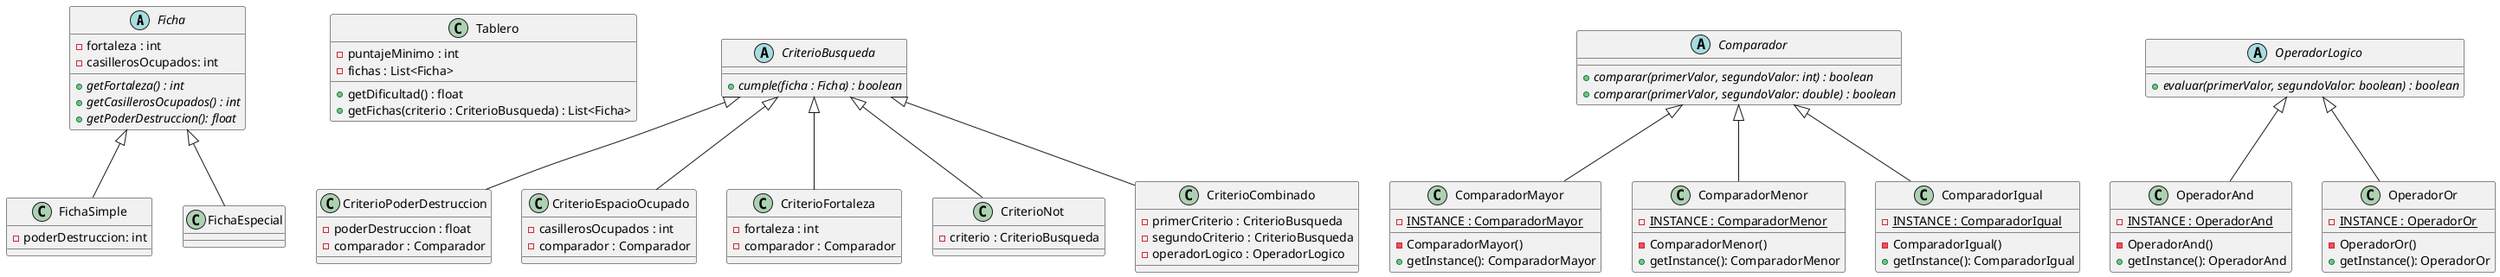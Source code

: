 ﻿@startuml classDiagramV1

abstract class Ficha {

    - fortaleza : int
    - casillerosOcupados: int

    + {abstract} getFortaleza() : int
    + {abstract} getCasillerosOcupados() : int
    + {abstract} getPoderDestruccion(): float
}

Ficha <|-- FichaSimple
class FichaSimple {
    - poderDestruccion: int
}

Ficha <|-- FichaEspecial
class FichaEspecial {
}

class Tablero {
    - puntajeMinimo : int
    - fichas : List<Ficha>

    + getDificultad() : float
    + getFichas(criterio : CriterioBusqueda) : List<Ficha>
}

abstract class CriterioBusqueda {
    + {abstract} cumple(ficha : Ficha) : boolean
}

CriterioBusqueda <|-- CriterioPoderDestruccion
class CriterioPoderDestruccion {
    - poderDestruccion : float
    - comparador : Comparador
}

CriterioBusqueda <|-- CriterioEspacioOcupado
class CriterioEspacioOcupado {
    - casillerosOcupados : int
    - comparador : Comparador
}

CriterioBusqueda <|-- CriterioFortaleza
class CriterioFortaleza {
    - fortaleza : int
    - comparador : Comparador
}

CriterioBusqueda <|-- CriterioNot
class CriterioNot {
    - criterio : CriterioBusqueda
}

CriterioBusqueda <|-- CriterioCombinado 
class CriterioCombinado {
    - primerCriterio : CriterioBusqueda
    - segundoCriterio : CriterioBusqueda
    - operadorLogico : OperadorLogico
}

abstract class Comparador {
    + {abstract} comparar(primerValor, segundoValor: int) : boolean
    + {abstract} comparar(primerValor, segundoValor: double) : boolean
}

Comparador <|-- ComparadorMayor
class ComparadorMayor {
    - {static} INSTANCE : ComparadorMayor
    - ComparadorMayor()
    + getInstance(): ComparadorMayor
}

Comparador <|-- ComparadorMenor
class ComparadorMenor {
    - {static} INSTANCE : ComparadorMenor
    - ComparadorMenor()
    + getInstance(): ComparadorMenor
}

Comparador <|-- ComparadorIgual
class ComparadorIgual {
    - {static} INSTANCE : ComparadorIgual
    - ComparadorIgual()
    + getInstance(): ComparadorIgual
}

abstract class OperadorLogico {
    + {abstract} evaluar(primerValor, segundoValor: boolean) : boolean
}

OperadorLogico <|-- OperadorAnd
class OperadorAnd {
    - {static} INSTANCE : OperadorAnd
    - OperadorAnd()
    + getInstance(): OperadorAnd
}

OperadorLogico <|-- OperadorOr
class OperadorOr {
    - {static} INSTANCE : OperadorOr
    - OperadorOr()
    + getInstance(): OperadorOr
}

@enduml